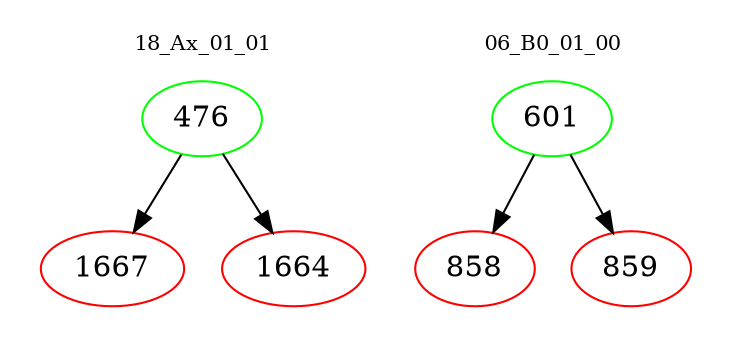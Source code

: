 digraph{
subgraph cluster_0 {
color = white
label = "18_Ax_01_01";
fontsize=10;
T0_476 [label="476", color="green"]
T0_476 -> T0_1667 [color="black"]
T0_1667 [label="1667", color="red"]
T0_476 -> T0_1664 [color="black"]
T0_1664 [label="1664", color="red"]
}
subgraph cluster_1 {
color = white
label = "06_B0_01_00";
fontsize=10;
T1_601 [label="601", color="green"]
T1_601 -> T1_858 [color="black"]
T1_858 [label="858", color="red"]
T1_601 -> T1_859 [color="black"]
T1_859 [label="859", color="red"]
}
}
